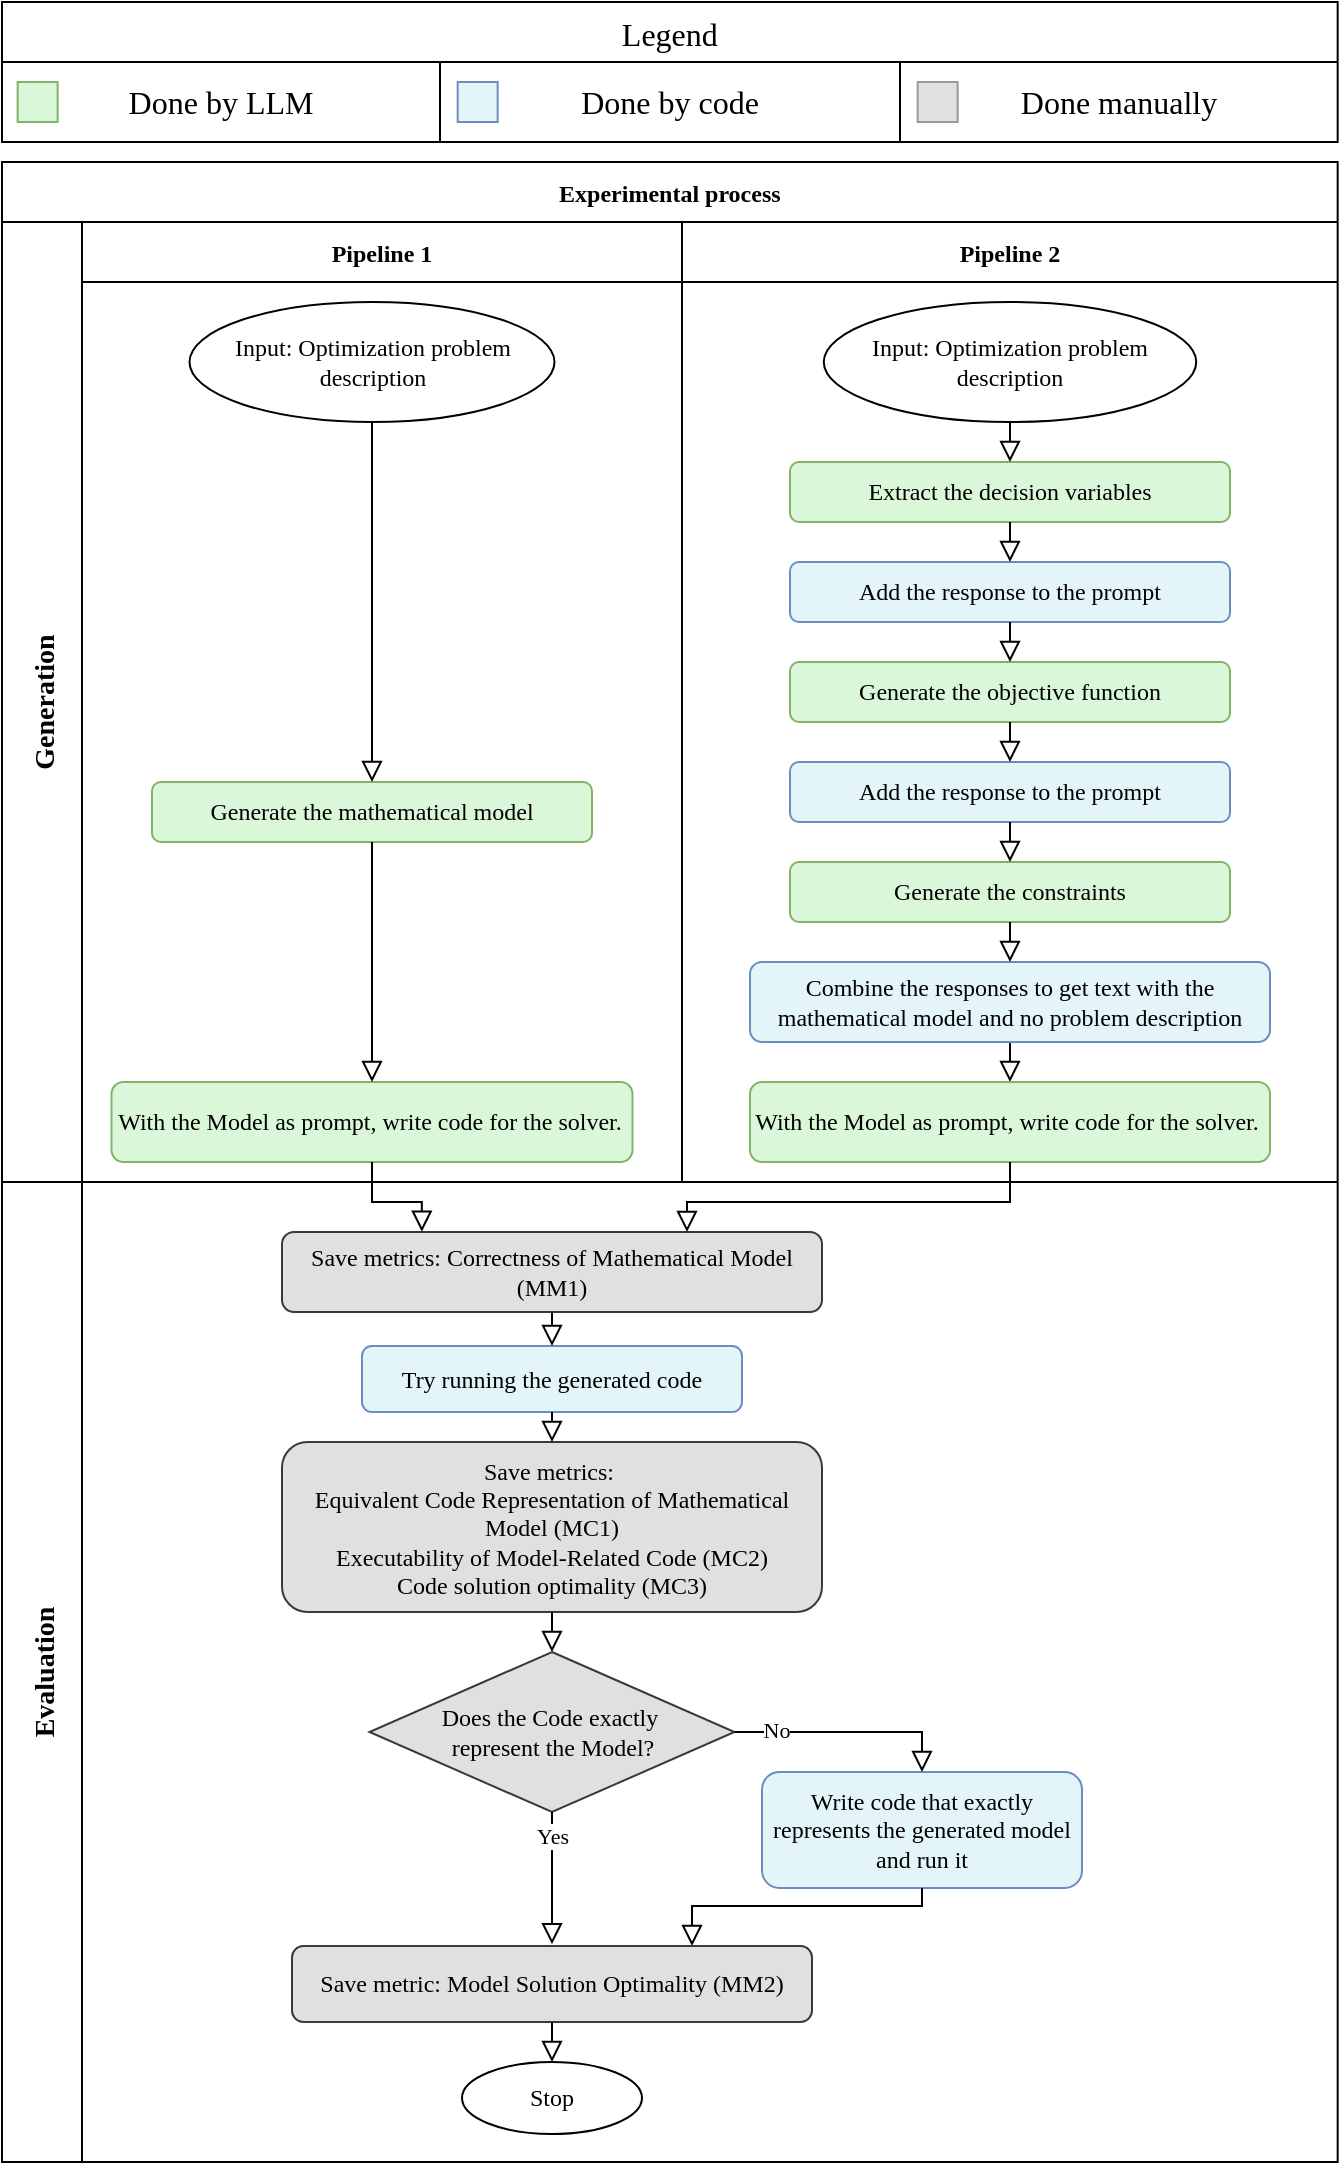 <mxfile version="24.2.5" type="device">
  <diagram id="kgpKYQtTHZ0yAKxKKP6v" name="Page-1">
    <mxGraphModel dx="1687" dy="2140" grid="1" gridSize="10" guides="1" tooltips="1" connect="1" arrows="1" fold="1" page="1" pageScale="1" pageWidth="850" pageHeight="1100" math="0" shadow="0">
      <root>
        <mxCell id="0" />
        <mxCell id="1" parent="0" />
        <mxCell id="3nuBFxr9cyL0pnOWT2aG-1" value="Experimental process" style="shape=table;childLayout=tableLayout;startSize=30;collapsible=0;recursiveResize=0;expand=0;fillColor=none;fontStyle=1;fontFamily=Times New Roman;" parent="1" vertex="1">
          <mxGeometry x="30" y="-50" width="667.83" height="1000" as="geometry" />
        </mxCell>
        <mxCell id="3nuBFxr9cyL0pnOWT2aG-3" value="Generation" style="shape=tableRow;horizontal=0;swimlaneHead=0;swimlaneBody=0;top=0;left=0;bottom=0;right=0;fillColor=none;points=[[0,0.5],[1,0.5]];portConstraint=eastwest;startSize=40;collapsible=0;recursiveResize=0;expand=0;fontStyle=1;fontFamily=Times New Roman;fontSize=14;" parent="3nuBFxr9cyL0pnOWT2aG-1" vertex="1">
          <mxGeometry y="30" width="667.83" height="480" as="geometry" />
        </mxCell>
        <mxCell id="3nuBFxr9cyL0pnOWT2aG-4" value="Pipeline 1" style="swimlane;swimlaneHead=0;swimlaneBody=0;connectable=0;fillColor=none;startSize=30;collapsible=0;recursiveResize=0;expand=0;fontStyle=1;fontFamily=Times New Roman;" parent="3nuBFxr9cyL0pnOWT2aG-3" vertex="1">
          <mxGeometry x="40" width="300" height="480" as="geometry">
            <mxRectangle width="300" height="480" as="alternateBounds" />
          </mxGeometry>
        </mxCell>
        <mxCell id="8_NXmCUL2MKXOfB-l1x--16" value="Input: Optimization problem description" style="ellipse;whiteSpace=wrap;html=1;fontFamily=Times New Roman;" parent="3nuBFxr9cyL0pnOWT2aG-4" vertex="1">
          <mxGeometry x="53.75" y="40" width="182.5" height="60" as="geometry" />
        </mxCell>
        <mxCell id="8MIEGVocaMr37wilLM4M-47" value="With the Model as prompt, write code for the solver.&amp;nbsp;" style="rounded=1;whiteSpace=wrap;html=1;fontSize=12;glass=0;strokeWidth=1;shadow=0;fillColor=#daf8d9;strokeColor=#82b366;fontFamily=Times New Roman;" parent="3nuBFxr9cyL0pnOWT2aG-4" vertex="1">
          <mxGeometry x="14.75" y="430" width="260.5" height="40" as="geometry" />
        </mxCell>
        <mxCell id="8_NXmCUL2MKXOfB-l1x--17" value="Generate the mathematical model" style="rounded=1;whiteSpace=wrap;html=1;fontSize=12;glass=0;strokeWidth=1;shadow=0;fillColor=#DAF8D9;strokeColor=#82b366;fontFamily=Times New Roman;" parent="3nuBFxr9cyL0pnOWT2aG-4" vertex="1">
          <mxGeometry x="35" y="280" width="220" height="30" as="geometry" />
        </mxCell>
        <mxCell id="8_NXmCUL2MKXOfB-l1x--18" value="" style="rounded=0;html=1;jettySize=auto;orthogonalLoop=1;fontSize=11;endArrow=block;endFill=0;endSize=8;strokeWidth=1;shadow=0;labelBackgroundColor=none;edgeStyle=orthogonalEdgeStyle;entryX=0.5;entryY=0;entryDx=0;entryDy=0;exitX=0.5;exitY=1;exitDx=0;exitDy=0;fontFamily=Times New Roman;" parent="3nuBFxr9cyL0pnOWT2aG-4" source="8_NXmCUL2MKXOfB-l1x--16" target="8_NXmCUL2MKXOfB-l1x--17" edge="1">
          <mxGeometry relative="1" as="geometry">
            <mxPoint x="-169.38" y="150" as="sourcePoint" />
            <mxPoint x="-169.38" y="170" as="targetPoint" />
          </mxGeometry>
        </mxCell>
        <mxCell id="yStz238YQbZa8JVB4-hm-9" value="" style="rounded=0;html=1;jettySize=auto;orthogonalLoop=1;fontSize=11;endArrow=block;endFill=0;endSize=8;strokeWidth=1;shadow=0;labelBackgroundColor=none;edgeStyle=orthogonalEdgeStyle;exitX=0.5;exitY=1;exitDx=0;exitDy=0;entryX=0.5;entryY=0;entryDx=0;entryDy=0;fontFamily=Times New Roman;" parent="3nuBFxr9cyL0pnOWT2aG-4" source="8_NXmCUL2MKXOfB-l1x--17" target="8MIEGVocaMr37wilLM4M-47" edge="1">
          <mxGeometry relative="1" as="geometry">
            <mxPoint x="144.66" y="190.0" as="sourcePoint" />
            <mxPoint x="144.66" y="290.0" as="targetPoint" />
            <Array as="points" />
          </mxGeometry>
        </mxCell>
        <mxCell id="3nuBFxr9cyL0pnOWT2aG-8" value="Pipeline 2" style="swimlane;swimlaneHead=0;swimlaneBody=0;connectable=0;fillColor=none;startSize=30;collapsible=0;recursiveResize=0;expand=0;fontStyle=1;rowspan=1;colspan=2;fontFamily=Times New Roman;" parent="3nuBFxr9cyL0pnOWT2aG-3" vertex="1">
          <mxGeometry x="340" width="328" height="480" as="geometry">
            <mxRectangle width="198" height="480" as="alternateBounds" />
          </mxGeometry>
        </mxCell>
        <mxCell id="8_NXmCUL2MKXOfB-l1x--5" value="Extract the decision variables" style="rounded=1;whiteSpace=wrap;html=1;fontSize=12;glass=0;strokeWidth=1;shadow=0;fillColor=#daf8d9;strokeColor=#82b366;fontFamily=Times New Roman;" parent="3nuBFxr9cyL0pnOWT2aG-8" vertex="1">
          <mxGeometry x="54" y="120" width="220" height="30" as="geometry" />
        </mxCell>
        <mxCell id="8_NXmCUL2MKXOfB-l1x--6" value="Add the response to the prompt" style="rounded=1;whiteSpace=wrap;html=1;fontSize=12;glass=0;strokeWidth=1;shadow=0;fillColor=#E4F5FA;strokeColor=#6c8ebf;fontFamily=Times New Roman;" parent="3nuBFxr9cyL0pnOWT2aG-8" vertex="1">
          <mxGeometry x="54" y="170" width="220" height="30" as="geometry" />
        </mxCell>
        <mxCell id="8_NXmCUL2MKXOfB-l1x--7" value="" style="rounded=0;html=1;jettySize=auto;orthogonalLoop=1;fontSize=11;endArrow=block;endFill=0;endSize=8;strokeWidth=1;shadow=0;labelBackgroundColor=none;edgeStyle=orthogonalEdgeStyle;entryX=0.5;entryY=0;entryDx=0;entryDy=0;exitX=0.5;exitY=1;exitDx=0;exitDy=0;fontFamily=Times New Roman;" parent="3nuBFxr9cyL0pnOWT2aG-8" source="8_NXmCUL2MKXOfB-l1x--5" target="8_NXmCUL2MKXOfB-l1x--6" edge="1">
          <mxGeometry relative="1" as="geometry">
            <mxPoint x="164" y="170" as="sourcePoint" />
            <mxPoint x="174" y="140" as="targetPoint" />
          </mxGeometry>
        </mxCell>
        <mxCell id="8_NXmCUL2MKXOfB-l1x--8" value="Generate the objective function" style="rounded=1;whiteSpace=wrap;html=1;fontSize=12;glass=0;strokeWidth=1;shadow=0;fillColor=#daf8d9;strokeColor=#82b366;fontFamily=Times New Roman;" parent="3nuBFxr9cyL0pnOWT2aG-8" vertex="1">
          <mxGeometry x="54" y="220" width="220" height="30" as="geometry" />
        </mxCell>
        <mxCell id="8_NXmCUL2MKXOfB-l1x--9" value="Add the response to the prompt" style="rounded=1;whiteSpace=wrap;html=1;fontSize=12;glass=0;strokeWidth=1;shadow=0;fillColor=#E4F5FA;strokeColor=#6c8ebf;fontFamily=Times New Roman;" parent="3nuBFxr9cyL0pnOWT2aG-8" vertex="1">
          <mxGeometry x="54" y="270" width="220" height="30" as="geometry" />
        </mxCell>
        <mxCell id="8_NXmCUL2MKXOfB-l1x--10" value="" style="rounded=0;html=1;jettySize=auto;orthogonalLoop=1;fontSize=11;endArrow=block;endFill=0;endSize=8;strokeWidth=1;shadow=0;labelBackgroundColor=none;edgeStyle=orthogonalEdgeStyle;entryX=0.5;entryY=0;entryDx=0;entryDy=0;exitX=0.5;exitY=1;exitDx=0;exitDy=0;fontFamily=Times New Roman;" parent="3nuBFxr9cyL0pnOWT2aG-8" source="8_NXmCUL2MKXOfB-l1x--8" target="8_NXmCUL2MKXOfB-l1x--9" edge="1">
          <mxGeometry relative="1" as="geometry">
            <mxPoint x="94" y="230" as="sourcePoint" />
            <mxPoint x="104" y="200" as="targetPoint" />
          </mxGeometry>
        </mxCell>
        <mxCell id="8_NXmCUL2MKXOfB-l1x--11" value="Generate the constraints" style="rounded=1;whiteSpace=wrap;html=1;fontSize=12;glass=0;strokeWidth=1;shadow=0;fillColor=#daf8d9;strokeColor=#82b366;fontFamily=Times New Roman;" parent="3nuBFxr9cyL0pnOWT2aG-8" vertex="1">
          <mxGeometry x="54" y="320" width="220" height="30" as="geometry" />
        </mxCell>
        <mxCell id="8MIEGVocaMr37wilLM4M-49" style="edgeStyle=orthogonalEdgeStyle;rounded=0;orthogonalLoop=1;jettySize=auto;html=1;exitX=0.5;exitY=1;exitDx=0;exitDy=0;entryX=0.5;entryY=0;entryDx=0;entryDy=0;endArrow=block;endFill=0;endSize=8;fontFamily=Times New Roman;" parent="3nuBFxr9cyL0pnOWT2aG-8" source="8_NXmCUL2MKXOfB-l1x--12" target="8MIEGVocaMr37wilLM4M-48" edge="1">
          <mxGeometry relative="1" as="geometry" />
        </mxCell>
        <mxCell id="8_NXmCUL2MKXOfB-l1x--12" value="Combine the responses to get text with the mathematical model and no problem description" style="rounded=1;whiteSpace=wrap;html=1;fontSize=12;glass=0;strokeWidth=1;shadow=0;fillColor=#E4F5FA;strokeColor=#6c8ebf;fontFamily=Times New Roman;" parent="3nuBFxr9cyL0pnOWT2aG-8" vertex="1">
          <mxGeometry x="34" y="370" width="260" height="40" as="geometry" />
        </mxCell>
        <mxCell id="8_NXmCUL2MKXOfB-l1x--13" value="" style="rounded=0;html=1;jettySize=auto;orthogonalLoop=1;fontSize=11;endArrow=block;endFill=0;endSize=8;strokeWidth=1;shadow=0;labelBackgroundColor=none;edgeStyle=orthogonalEdgeStyle;entryX=0.5;entryY=0;entryDx=0;entryDy=0;exitX=0.5;exitY=1;exitDx=0;exitDy=0;fontFamily=Times New Roman;" parent="3nuBFxr9cyL0pnOWT2aG-8" source="8_NXmCUL2MKXOfB-l1x--11" target="8_NXmCUL2MKXOfB-l1x--12" edge="1">
          <mxGeometry relative="1" as="geometry">
            <mxPoint x="24" y="290" as="sourcePoint" />
            <mxPoint x="34" y="260" as="targetPoint" />
          </mxGeometry>
        </mxCell>
        <mxCell id="8_NXmCUL2MKXOfB-l1x--14" value="" style="rounded=0;html=1;jettySize=auto;orthogonalLoop=1;fontSize=11;endArrow=block;endFill=0;endSize=8;strokeWidth=1;shadow=0;labelBackgroundColor=none;edgeStyle=orthogonalEdgeStyle;exitX=0.5;exitY=1;exitDx=0;exitDy=0;entryX=0.5;entryY=0;entryDx=0;entryDy=0;fontFamily=Times New Roman;" parent="3nuBFxr9cyL0pnOWT2aG-8" source="8_NXmCUL2MKXOfB-l1x--6" target="8_NXmCUL2MKXOfB-l1x--8" edge="1">
          <mxGeometry relative="1" as="geometry">
            <mxPoint x="164" y="290" as="sourcePoint" />
            <mxPoint x="154" y="240" as="targetPoint" />
          </mxGeometry>
        </mxCell>
        <mxCell id="8_NXmCUL2MKXOfB-l1x--15" value="" style="rounded=0;html=1;jettySize=auto;orthogonalLoop=1;fontSize=11;endArrow=block;endFill=0;endSize=8;strokeWidth=1;shadow=0;labelBackgroundColor=none;edgeStyle=orthogonalEdgeStyle;exitX=0.5;exitY=1;exitDx=0;exitDy=0;entryX=0.5;entryY=0;entryDx=0;entryDy=0;fontFamily=Times New Roman;" parent="3nuBFxr9cyL0pnOWT2aG-8" source="8_NXmCUL2MKXOfB-l1x--9" target="8_NXmCUL2MKXOfB-l1x--11" edge="1">
          <mxGeometry relative="1" as="geometry">
            <mxPoint x="164" y="410" as="sourcePoint" />
            <mxPoint x="154" y="360" as="targetPoint" />
          </mxGeometry>
        </mxCell>
        <mxCell id="8_NXmCUL2MKXOfB-l1x--3" value="Input: Optimization problem description" style="ellipse;whiteSpace=wrap;html=1;fontFamily=Times New Roman;" parent="3nuBFxr9cyL0pnOWT2aG-8" vertex="1">
          <mxGeometry x="70.88" y="40" width="186.25" height="60" as="geometry" />
        </mxCell>
        <mxCell id="8_NXmCUL2MKXOfB-l1x--4" value="" style="rounded=0;html=1;jettySize=auto;orthogonalLoop=1;fontSize=11;endArrow=block;endFill=0;endSize=8;strokeWidth=1;shadow=0;labelBackgroundColor=none;edgeStyle=orthogonalEdgeStyle;exitX=0.5;exitY=1;exitDx=0;exitDy=0;entryX=0.5;entryY=0;entryDx=0;entryDy=0;fontFamily=Times New Roman;" parent="3nuBFxr9cyL0pnOWT2aG-8" source="8_NXmCUL2MKXOfB-l1x--3" target="8_NXmCUL2MKXOfB-l1x--5" edge="1">
          <mxGeometry relative="1" as="geometry">
            <mxPoint x="164" y="90" as="sourcePoint" />
            <mxPoint x="164" y="140" as="targetPoint" />
          </mxGeometry>
        </mxCell>
        <mxCell id="8MIEGVocaMr37wilLM4M-48" value="With the Model as prompt, write code for the solver.&amp;nbsp;" style="rounded=1;whiteSpace=wrap;html=1;fontSize=12;glass=0;strokeWidth=1;shadow=0;fillColor=#daf8d9;strokeColor=#82b366;fontFamily=Times New Roman;" parent="3nuBFxr9cyL0pnOWT2aG-8" vertex="1">
          <mxGeometry x="34" y="430" width="260" height="40" as="geometry" />
        </mxCell>
        <mxCell id="3nuBFxr9cyL0pnOWT2aG-11" value="Feel perky" style="swimlane;swimlaneHead=0;swimlaneBody=0;connectable=0;fillColor=none;startSize=30;collapsible=0;recursiveResize=0;expand=0;fontStyle=1;" parent="3nuBFxr9cyL0pnOWT2aG-3" vertex="1" visible="0">
          <mxGeometry x="538" width="130" height="480" as="geometry">
            <mxRectangle width="130" height="480" as="alternateBounds" />
          </mxGeometry>
        </mxCell>
        <mxCell id="3nuBFxr9cyL0pnOWT2aG-15" value="Evaluation" style="shape=tableRow;horizontal=0;swimlaneHead=0;swimlaneBody=0;top=0;left=0;bottom=0;right=0;fillColor=none;points=[[0,0.5],[1,0.5]];portConstraint=eastwest;startSize=40;collapsible=0;recursiveResize=0;expand=0;fontStyle=1;fontFamily=Times New Roman;fontSize=14;" parent="3nuBFxr9cyL0pnOWT2aG-1" vertex="1">
          <mxGeometry y="510" width="667.83" height="490" as="geometry" />
        </mxCell>
        <mxCell id="3nuBFxr9cyL0pnOWT2aG-16" value="" style="swimlane;swimlaneHead=0;swimlaneBody=0;connectable=0;fillColor=none;startSize=0;collapsible=0;recursiveResize=0;expand=0;fontStyle=1;rowspan=1;colspan=3;fontFamily=Times New Roman;" parent="3nuBFxr9cyL0pnOWT2aG-15" vertex="1">
          <mxGeometry x="40" width="628" height="490" as="geometry">
            <mxRectangle width="300" height="490" as="alternateBounds" />
          </mxGeometry>
        </mxCell>
        <mxCell id="8_NXmCUL2MKXOfB-l1x--20" value="&lt;font style=&quot;font-size: 12px;&quot;&gt;Does the Code exactly&amp;nbsp;&lt;/font&gt;&lt;div style=&quot;&quot;&gt;&lt;font style=&quot;font-size: 12px;&quot;&gt;represent the Model?&lt;/font&gt;&lt;/div&gt;" style="rhombus;whiteSpace=wrap;html=1;fillColor=#e0e0e0;strokeColor=#36393d;fontFamily=Times New Roman;" parent="3nuBFxr9cyL0pnOWT2aG-16" vertex="1">
          <mxGeometry x="143.75" y="235" width="182.5" height="80" as="geometry" />
        </mxCell>
        <mxCell id="8_NXmCUL2MKXOfB-l1x--32" value="Write code that exactly represents the generated model and run it" style="rounded=1;whiteSpace=wrap;html=1;fontSize=12;glass=0;strokeWidth=1;shadow=0;fillColor=#E4F5FA;strokeColor=#6c8ebf;fontFamily=Times New Roman;" parent="3nuBFxr9cyL0pnOWT2aG-16" vertex="1">
          <mxGeometry x="340" y="295" width="160" height="58" as="geometry" />
        </mxCell>
        <mxCell id="yStz238YQbZa8JVB4-hm-1" value="Try running the generated code" style="rounded=1;whiteSpace=wrap;html=1;fontSize=12;glass=0;strokeWidth=1;shadow=0;fillColor=#E4F5FA;strokeColor=#6c8ebf;fontFamily=Times New Roman;" parent="3nuBFxr9cyL0pnOWT2aG-16" vertex="1">
          <mxGeometry x="140" y="82" width="190" height="33" as="geometry" />
        </mxCell>
        <mxCell id="yStz238YQbZa8JVB4-hm-3" value="Save metrics: Correctness of Mathematical Model (MM1)" style="rounded=1;whiteSpace=wrap;html=1;fillColor=#e0e0e0;strokeColor=#36393d;fontFamily=Times New Roman;" parent="3nuBFxr9cyL0pnOWT2aG-16" vertex="1">
          <mxGeometry x="100" y="25" width="270" height="40" as="geometry" />
        </mxCell>
        <mxCell id="yStz238YQbZa8JVB4-hm-5" value="Save metrics:&amp;nbsp;&lt;div&gt;Equivalent Code Representation of Mathematical Model (MC1)&lt;/div&gt;&lt;div&gt;Executability of Model-Related Code (MC2)&lt;br&gt;&lt;div&gt;Code solution optimality (MC3)&lt;/div&gt;&lt;/div&gt;" style="rounded=1;whiteSpace=wrap;html=1;fillColor=#e0e0e0;strokeColor=#36393d;fontFamily=Times New Roman;" parent="3nuBFxr9cyL0pnOWT2aG-16" vertex="1">
          <mxGeometry x="100" y="130" width="270" height="85" as="geometry" />
        </mxCell>
        <mxCell id="yStz238YQbZa8JVB4-hm-12" value="" style="rounded=0;html=1;jettySize=auto;orthogonalLoop=1;fontSize=11;endArrow=block;endFill=0;endSize=8;strokeWidth=1;shadow=0;labelBackgroundColor=none;edgeStyle=orthogonalEdgeStyle;entryX=0.5;entryY=0;entryDx=0;entryDy=0;exitX=0.5;exitY=1;exitDx=0;exitDy=0;fontFamily=Times New Roman;" parent="3nuBFxr9cyL0pnOWT2aG-16" source="yStz238YQbZa8JVB4-hm-3" target="yStz238YQbZa8JVB4-hm-1" edge="1">
          <mxGeometry relative="1" as="geometry">
            <mxPoint x="235" y="71" as="sourcePoint" />
            <mxPoint x="221.25" y="95" as="targetPoint" />
            <Array as="points">
              <mxPoint x="235" y="71" />
            </Array>
          </mxGeometry>
        </mxCell>
        <mxCell id="yStz238YQbZa8JVB4-hm-15" value="" style="rounded=0;html=1;jettySize=auto;orthogonalLoop=1;fontSize=11;endArrow=block;endFill=0;endSize=8;strokeWidth=1;shadow=0;labelBackgroundColor=none;edgeStyle=orthogonalEdgeStyle;entryX=0.5;entryY=0;entryDx=0;entryDy=0;exitX=0.5;exitY=1;exitDx=0;exitDy=0;fontFamily=Times New Roman;" parent="3nuBFxr9cyL0pnOWT2aG-16" source="yStz238YQbZa8JVB4-hm-1" target="yStz238YQbZa8JVB4-hm-5" edge="1">
          <mxGeometry relative="1" as="geometry">
            <mxPoint x="234.78" y="148" as="sourcePoint" />
            <mxPoint x="234.78" y="172" as="targetPoint" />
            <Array as="points" />
          </mxGeometry>
        </mxCell>
        <mxCell id="yStz238YQbZa8JVB4-hm-16" value="" style="rounded=0;html=1;jettySize=auto;orthogonalLoop=1;fontSize=11;endArrow=block;endFill=0;endSize=8;strokeWidth=1;shadow=0;labelBackgroundColor=none;edgeStyle=orthogonalEdgeStyle;entryX=0.5;entryY=0;entryDx=0;entryDy=0;exitX=0.5;exitY=1;exitDx=0;exitDy=0;fontFamily=Times New Roman;" parent="3nuBFxr9cyL0pnOWT2aG-16" source="yStz238YQbZa8JVB4-hm-5" target="8_NXmCUL2MKXOfB-l1x--20" edge="1">
          <mxGeometry relative="1" as="geometry">
            <mxPoint x="235" y="235" as="sourcePoint" />
            <mxPoint x="245" y="195" as="targetPoint" />
            <Array as="points" />
          </mxGeometry>
        </mxCell>
        <mxCell id="yStz238YQbZa8JVB4-hm-17" value="" style="rounded=0;html=1;jettySize=auto;orthogonalLoop=1;fontSize=11;endArrow=block;endFill=0;endSize=8;strokeWidth=1;shadow=0;labelBackgroundColor=none;edgeStyle=orthogonalEdgeStyle;entryX=0.5;entryY=-0.024;entryDx=0;entryDy=0;exitX=0.5;exitY=1;exitDx=0;exitDy=0;entryPerimeter=0;fontFamily=Times New Roman;" parent="3nuBFxr9cyL0pnOWT2aG-16" source="8_NXmCUL2MKXOfB-l1x--20" target="2M5mlm-mM8UesLbTLgf3-43" edge="1">
          <mxGeometry relative="1" as="geometry">
            <mxPoint x="245" y="241" as="sourcePoint" />
            <mxPoint x="245" y="265" as="targetPoint" />
            <Array as="points" />
          </mxGeometry>
        </mxCell>
        <mxCell id="yStz238YQbZa8JVB4-hm-22" value="Yes" style="edgeLabel;html=1;align=center;verticalAlign=middle;resizable=0;points=[];fontFamily=Times New Roman;" parent="yStz238YQbZa8JVB4-hm-17" vertex="1" connectable="0">
          <mxGeometry x="-0.656" relative="1" as="geometry">
            <mxPoint as="offset" />
          </mxGeometry>
        </mxCell>
        <mxCell id="yStz238YQbZa8JVB4-hm-18" value="" style="rounded=0;html=1;jettySize=auto;orthogonalLoop=1;fontSize=11;endArrow=block;endFill=0;endSize=8;strokeWidth=1;shadow=0;labelBackgroundColor=none;edgeStyle=orthogonalEdgeStyle;entryX=0.5;entryY=0;entryDx=0;entryDy=0;exitX=1;exitY=0.5;exitDx=0;exitDy=0;fontFamily=Times New Roman;" parent="3nuBFxr9cyL0pnOWT2aG-16" source="8_NXmCUL2MKXOfB-l1x--20" target="8_NXmCUL2MKXOfB-l1x--32" edge="1">
          <mxGeometry relative="1" as="geometry">
            <mxPoint x="245" y="331" as="sourcePoint" />
            <mxPoint x="245" y="435" as="targetPoint" />
            <Array as="points">
              <mxPoint x="420" y="275" />
            </Array>
          </mxGeometry>
        </mxCell>
        <mxCell id="yStz238YQbZa8JVB4-hm-23" value="No" style="edgeLabel;html=1;align=center;verticalAlign=middle;resizable=0;points=[];fontFamily=Times New Roman;" parent="yStz238YQbZa8JVB4-hm-18" vertex="1" connectable="0">
          <mxGeometry x="-0.641" y="1" relative="1" as="geometry">
            <mxPoint as="offset" />
          </mxGeometry>
        </mxCell>
        <mxCell id="yStz238YQbZa8JVB4-hm-19" value="" style="rounded=0;html=1;jettySize=auto;orthogonalLoop=1;fontSize=11;endArrow=block;endFill=0;endSize=8;strokeWidth=1;shadow=0;labelBackgroundColor=none;edgeStyle=orthogonalEdgeStyle;entryX=0.75;entryY=0;entryDx=0;entryDy=0;exitX=0.5;exitY=1;exitDx=0;exitDy=0;fontFamily=Times New Roman;" parent="3nuBFxr9cyL0pnOWT2aG-16" source="8_NXmCUL2MKXOfB-l1x--32" edge="1">
          <mxGeometry relative="1" as="geometry">
            <mxPoint x="343" y="298" as="sourcePoint" />
            <mxPoint x="305" y="382" as="targetPoint" />
            <Array as="points">
              <mxPoint x="420" y="362" />
              <mxPoint x="305" y="362" />
            </Array>
          </mxGeometry>
        </mxCell>
        <mxCell id="2M5mlm-mM8UesLbTLgf3-43" value="Save metric: Model Solution Optimality (MM2)" style="rounded=1;whiteSpace=wrap;html=1;fillColor=#e0e0e0;strokeColor=#36393d;fontFamily=Times New Roman;" parent="3nuBFxr9cyL0pnOWT2aG-16" vertex="1">
          <mxGeometry x="105" y="382" width="260" height="38" as="geometry" />
        </mxCell>
        <mxCell id="2M5mlm-mM8UesLbTLgf3-58" value="Stop" style="ellipse;whiteSpace=wrap;html=1;fontFamily=Times New Roman;" parent="3nuBFxr9cyL0pnOWT2aG-16" vertex="1">
          <mxGeometry x="190" y="440" width="90" height="36" as="geometry" />
        </mxCell>
        <mxCell id="yStz238YQbZa8JVB4-hm-20" value="" style="rounded=0;html=1;jettySize=auto;orthogonalLoop=1;fontSize=11;endArrow=block;endFill=0;endSize=8;strokeWidth=1;shadow=0;labelBackgroundColor=none;edgeStyle=orthogonalEdgeStyle;entryX=0.5;entryY=0;entryDx=0;entryDy=0;exitX=0.5;exitY=1;exitDx=0;exitDy=0;fontFamily=Times New Roman;" parent="3nuBFxr9cyL0pnOWT2aG-16" source="2M5mlm-mM8UesLbTLgf3-43" target="2M5mlm-mM8UesLbTLgf3-58" edge="1">
          <mxGeometry relative="1" as="geometry">
            <mxPoint x="240" y="425" as="sourcePoint" />
            <mxPoint x="235" y="450" as="targetPoint" />
            <Array as="points" />
          </mxGeometry>
        </mxCell>
        <mxCell id="3nuBFxr9cyL0pnOWT2aG-18" value="" style="swimlane;swimlaneHead=0;swimlaneBody=0;connectable=0;fillColor=none;startSize=0;collapsible=0;recursiveResize=0;expand=0;fontStyle=1;" parent="3nuBFxr9cyL0pnOWT2aG-15" vertex="1" visible="0">
          <mxGeometry x="340" width="198" height="490" as="geometry">
            <mxRectangle width="198" height="490" as="alternateBounds" />
          </mxGeometry>
        </mxCell>
        <mxCell id="3nuBFxr9cyL0pnOWT2aG-23" value="" style="swimlane;swimlaneHead=0;swimlaneBody=0;connectable=0;fillColor=none;startSize=0;collapsible=0;recursiveResize=0;expand=0;fontStyle=1;" parent="3nuBFxr9cyL0pnOWT2aG-15" vertex="1" visible="0">
          <mxGeometry x="538" width="130" height="490" as="geometry">
            <mxRectangle width="130" height="490" as="alternateBounds" />
          </mxGeometry>
        </mxCell>
        <mxCell id="8MIEGVocaMr37wilLM4M-51" style="edgeStyle=orthogonalEdgeStyle;rounded=0;orthogonalLoop=1;jettySize=auto;html=1;exitX=0.5;exitY=1;exitDx=0;exitDy=0;endArrow=block;endFill=0;endSize=8;entryX=0.259;entryY=-0.003;entryDx=0;entryDy=0;entryPerimeter=0;fontFamily=Times New Roman;" parent="3nuBFxr9cyL0pnOWT2aG-1" source="8MIEGVocaMr37wilLM4M-47" target="yStz238YQbZa8JVB4-hm-3" edge="1">
          <mxGeometry relative="1" as="geometry">
            <Array as="points">
              <mxPoint x="185" y="520" />
              <mxPoint x="210" y="520" />
            </Array>
            <mxPoint x="210" y="550" as="targetPoint" />
          </mxGeometry>
        </mxCell>
        <mxCell id="2M5mlm-mM8UesLbTLgf3-59" style="edgeStyle=orthogonalEdgeStyle;rounded=0;orthogonalLoop=1;jettySize=auto;html=1;exitX=0.5;exitY=1;exitDx=0;exitDy=0;entryX=0.75;entryY=0;entryDx=0;entryDy=0;endArrow=block;endFill=0;strokeWidth=1;endSize=8;fontFamily=Times New Roman;" parent="3nuBFxr9cyL0pnOWT2aG-1" source="8MIEGVocaMr37wilLM4M-48" target="yStz238YQbZa8JVB4-hm-3" edge="1">
          <mxGeometry relative="1" as="geometry">
            <Array as="points">
              <mxPoint x="504" y="520" />
              <mxPoint x="343" y="520" />
            </Array>
          </mxGeometry>
        </mxCell>
        <mxCell id="2M5mlm-mM8UesLbTLgf3-1" value="Legend" style="shape=table;startSize=30;container=1;collapsible=0;childLayout=tableLayout;strokeColor=default;fontSize=16;fontFamily=Times New Roman;" parent="1" vertex="1">
          <mxGeometry x="30" y="-130" width="667.83" height="70" as="geometry" />
        </mxCell>
        <mxCell id="2M5mlm-mM8UesLbTLgf3-2" value="" style="shape=tableRow;horizontal=0;startSize=0;swimlaneHead=0;swimlaneBody=0;strokeColor=inherit;top=0;left=0;bottom=0;right=0;collapsible=0;dropTarget=0;fillColor=none;points=[[0,0.5],[1,0.5]];portConstraint=eastwest;fontSize=16;fontFamily=Times New Roman;" parent="2M5mlm-mM8UesLbTLgf3-1" vertex="1">
          <mxGeometry y="30" width="667.83" height="40" as="geometry" />
        </mxCell>
        <mxCell id="2M5mlm-mM8UesLbTLgf3-3" value="&lt;font&gt;Done by LLM&lt;/font&gt;" style="shape=partialRectangle;html=1;whiteSpace=wrap;connectable=0;strokeColor=inherit;overflow=hidden;fillColor=none;top=0;left=0;bottom=0;right=0;pointerEvents=1;fontSize=16;fontFamily=Times New Roman;" parent="2M5mlm-mM8UesLbTLgf3-2" vertex="1">
          <mxGeometry width="219" height="40" as="geometry">
            <mxRectangle width="219" height="40" as="alternateBounds" />
          </mxGeometry>
        </mxCell>
        <mxCell id="2M5mlm-mM8UesLbTLgf3-4" value="Done by code" style="shape=partialRectangle;html=1;whiteSpace=wrap;connectable=0;strokeColor=inherit;overflow=hidden;fillColor=none;top=0;left=0;bottom=0;right=0;pointerEvents=1;fontSize=16;fontFamily=Times New Roman;" parent="2M5mlm-mM8UesLbTLgf3-2" vertex="1">
          <mxGeometry x="219" width="230" height="40" as="geometry">
            <mxRectangle width="230" height="40" as="alternateBounds" />
          </mxGeometry>
        </mxCell>
        <mxCell id="2M5mlm-mM8UesLbTLgf3-5" value="Done manually" style="shape=partialRectangle;html=1;whiteSpace=wrap;connectable=0;strokeColor=inherit;overflow=hidden;fillColor=none;top=0;left=0;bottom=0;right=0;pointerEvents=1;fontSize=16;fontFamily=Times New Roman;" parent="2M5mlm-mM8UesLbTLgf3-2" vertex="1">
          <mxGeometry x="449" width="219" height="40" as="geometry">
            <mxRectangle width="219" height="40" as="alternateBounds" />
          </mxGeometry>
        </mxCell>
        <mxCell id="2M5mlm-mM8UesLbTLgf3-6" value="" style="rounded=0;whiteSpace=wrap;html=1;fillColor=#daf8d9;strokeColor=#82b366;fontFamily=Times New Roman;" parent="1" vertex="1">
          <mxGeometry x="37.83" y="-90" width="20" height="20" as="geometry" />
        </mxCell>
        <mxCell id="2M5mlm-mM8UesLbTLgf3-7" value="" style="rounded=0;whiteSpace=wrap;html=1;fillColor=#E4F5FA;strokeColor=#6c8ebf;fontFamily=Times New Roman;" parent="1" vertex="1">
          <mxGeometry x="257.83" y="-90" width="20" height="20" as="geometry" />
        </mxCell>
        <mxCell id="2M5mlm-mM8UesLbTLgf3-8" value="" style="rounded=0;whiteSpace=wrap;html=1;fillColor=#e0e0e0;strokeColor=#999999;fontFamily=Times New Roman;" parent="1" vertex="1">
          <mxGeometry x="487.83" y="-90" width="20" height="20" as="geometry" />
        </mxCell>
      </root>
    </mxGraphModel>
  </diagram>
</mxfile>
